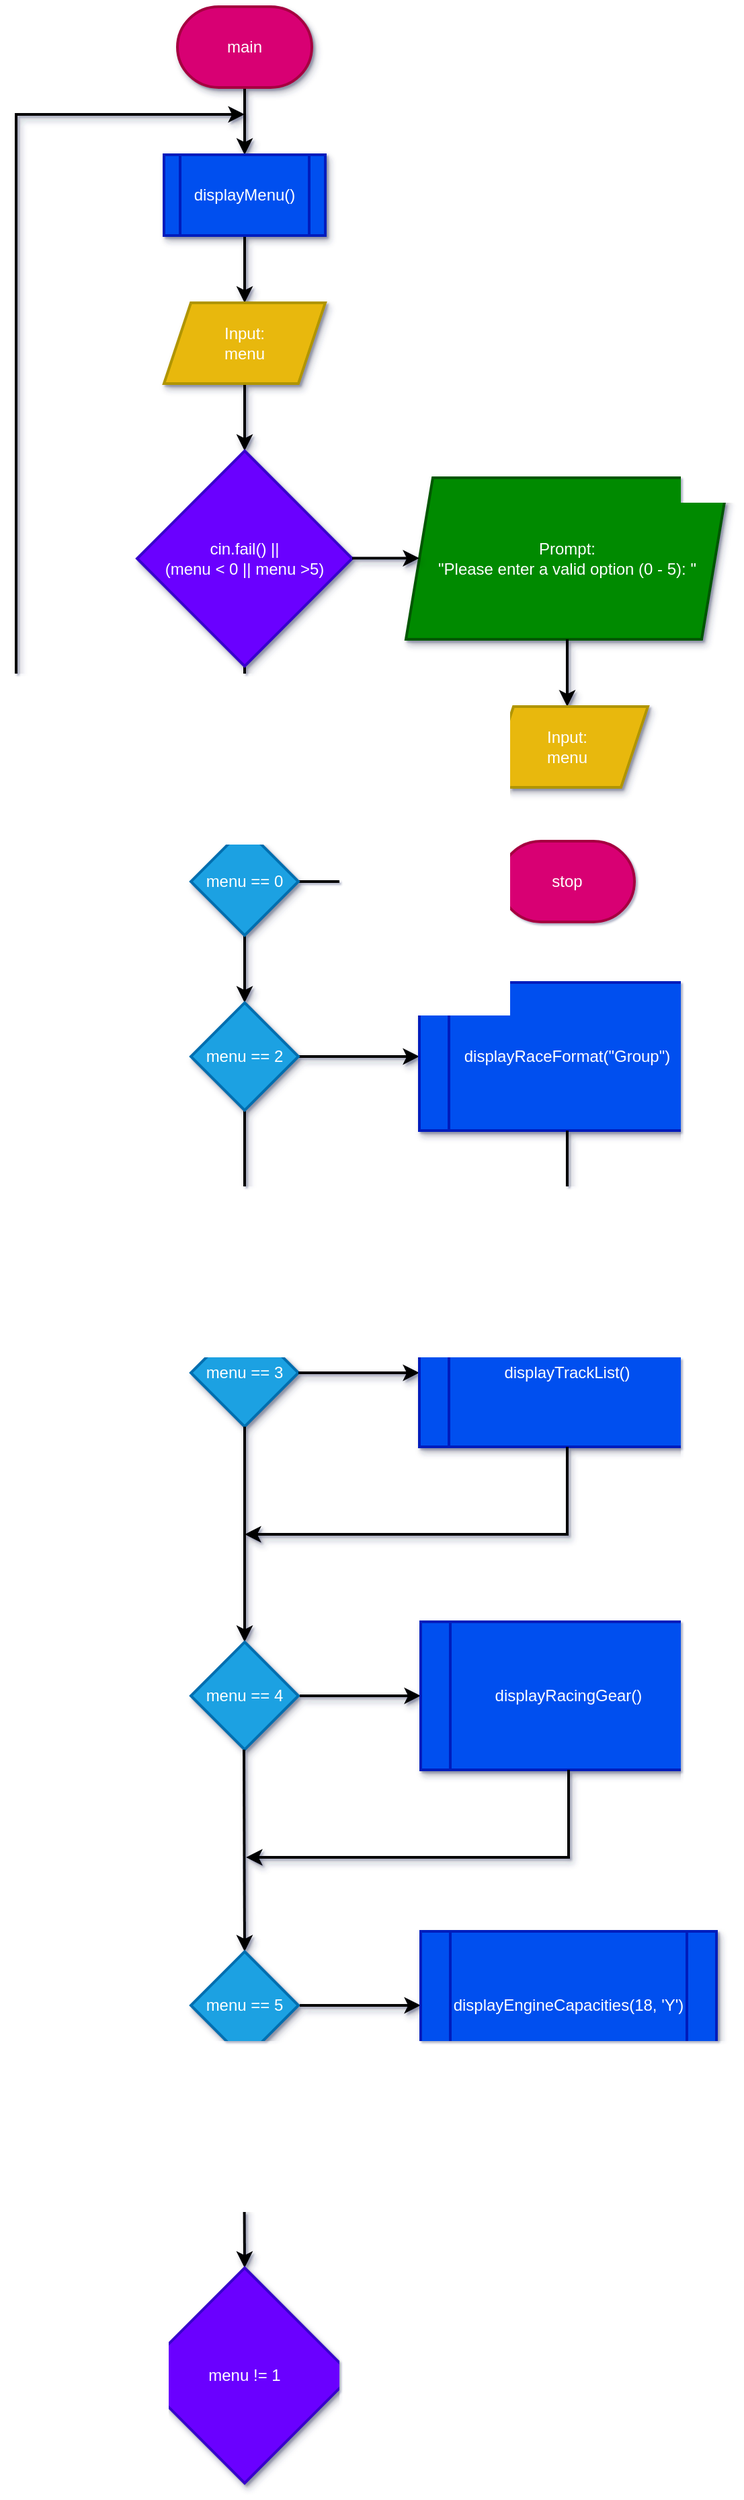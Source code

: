 <mxfile>
    <diagram id="DSDsXnFP1v6kwenmJiHx" name="Page-1">
        <mxGraphModel dx="1964" dy="1693" grid="1" gridSize="10" guides="1" tooltips="1" connect="1" arrows="1" fold="1" page="0" pageScale="1" pageWidth="827" pageHeight="1169" background="none" math="0" shadow="1">
            <root>
                <mxCell id="0"/>
                <mxCell id="1" parent="0"/>
                <mxCell id="25" value="" style="edgeStyle=none;html=1;strokeWidth=2;shadow=1;" edge="1" parent="1" source="2" target="24">
                    <mxGeometry relative="1" as="geometry"/>
                </mxCell>
                <mxCell id="2" value="main" style="strokeWidth=2;html=1;shape=mxgraph.flowchart.terminator;whiteSpace=wrap;fillColor=#d80073;strokeColor=#A50040;shadow=1;fontColor=#ffffff;" vertex="1" parent="1">
                    <mxGeometry x="270" y="40" width="100" height="60" as="geometry"/>
                </mxCell>
                <mxCell id="27" value="" style="edgeStyle=none;html=1;strokeWidth=2;shadow=1;" edge="1" parent="1" source="24" target="26">
                    <mxGeometry relative="1" as="geometry"/>
                </mxCell>
                <mxCell id="24" value="displayMenu()" style="shape=process;whiteSpace=wrap;html=1;backgroundOutline=1;strokeWidth=2;shadow=1;fillColor=#0050ef;strokeColor=#001DBC;fontColor=#ffffff;" vertex="1" parent="1">
                    <mxGeometry x="260" y="150" width="120" height="60" as="geometry"/>
                </mxCell>
                <mxCell id="29" value="" style="edgeStyle=none;html=1;strokeWidth=2;shadow=1;" edge="1" parent="1" source="26" target="28">
                    <mxGeometry relative="1" as="geometry"/>
                </mxCell>
                <mxCell id="26" value="Input:&lt;br&gt;menu" style="shape=parallelogram;perimeter=parallelogramPerimeter;whiteSpace=wrap;html=1;fixedSize=1;fillColor=#E8B810;strokeColor=#B09500;strokeWidth=2;shadow=1;fontColor=#FFFFFF;gradientColor=none;" vertex="1" parent="1">
                    <mxGeometry x="260" y="260" width="120" height="60" as="geometry"/>
                </mxCell>
                <mxCell id="38" value="" style="edgeStyle=none;html=1;strokeWidth=2;shadow=1;" edge="1" parent="1" source="28" target="37">
                    <mxGeometry relative="1" as="geometry"/>
                </mxCell>
                <mxCell id="28" value="cin.fail() ||&lt;br&gt;(menu &amp;lt; 0 || menu &amp;gt;5)" style="rhombus;whiteSpace=wrap;html=1;fillColor=#6a00ff;strokeColor=#3700CC;strokeWidth=2;shadow=1;fontColor=#ffffff;" vertex="1" parent="1">
                    <mxGeometry x="240" y="370" width="160" height="160" as="geometry"/>
                </mxCell>
                <mxCell id="30" value="Prompt:&lt;br&gt;&quot;Please enter a valid option (0 - 5): &quot;" style="shape=parallelogram;perimeter=parallelogramPerimeter;whiteSpace=wrap;html=1;fixedSize=1;fillColor=#008a00;strokeColor=#005700;strokeWidth=2;shadow=1;fontColor=#ffffff;" vertex="1" parent="1">
                    <mxGeometry x="440" y="390" width="240" height="120" as="geometry"/>
                </mxCell>
                <mxCell id="34" value="" style="edgeStyle=none;html=1;strokeWidth=2;shadow=1;" edge="1" parent="1">
                    <mxGeometry relative="1" as="geometry">
                        <mxPoint x="400" y="449.76" as="sourcePoint"/>
                        <mxPoint x="450" y="449.76" as="targetPoint"/>
                    </mxGeometry>
                </mxCell>
                <mxCell id="35" value="" style="edgeStyle=none;html=1;strokeWidth=2;shadow=1;" edge="1" parent="1">
                    <mxGeometry relative="1" as="geometry">
                        <mxPoint x="560" y="510" as="sourcePoint"/>
                        <mxPoint x="560" y="560" as="targetPoint"/>
                    </mxGeometry>
                </mxCell>
                <mxCell id="49" value="" style="edgeStyle=none;html=1;strokeWidth=2;shadow=1;exitX=0;exitY=0.5;exitDx=0;exitDy=0;" edge="1" parent="1" source="113">
                    <mxGeometry relative="1" as="geometry">
                        <mxPoint x="490" y="580" as="sourcePoint"/>
                        <mxPoint x="320" y="590" as="targetPoint"/>
                    </mxGeometry>
                </mxCell>
                <mxCell id="40" value="" style="edgeStyle=none;html=1;strokeWidth=2;shadow=1;" edge="1" parent="1" source="37" target="39">
                    <mxGeometry relative="1" as="geometry"/>
                </mxCell>
                <mxCell id="111" value="" style="edgeStyle=none;html=1;entryX=0;entryY=0.5;entryDx=0;entryDy=0;entryPerimeter=0;strokeWidth=2;" edge="1" parent="1" source="37" target="112">
                    <mxGeometry relative="1" as="geometry">
                        <mxPoint x="740.0" y="690" as="targetPoint"/>
                    </mxGeometry>
                </mxCell>
                <mxCell id="37" value="menu == 0" style="rhombus;whiteSpace=wrap;html=1;fillColor=#1ba1e2;strokeColor=#006EAF;strokeWidth=2;shadow=1;fontColor=#ffffff;" vertex="1" parent="1">
                    <mxGeometry x="280" y="650" width="80" height="80" as="geometry"/>
                </mxCell>
                <mxCell id="43" value="" style="edgeStyle=none;html=1;strokeWidth=2;shadow=1;" edge="1" parent="1" source="39" target="42">
                    <mxGeometry relative="1" as="geometry"/>
                </mxCell>
                <mxCell id="51" value="" style="edgeStyle=none;html=1;strokeWidth=2;shadow=1;" edge="1" parent="1" source="39" target="50">
                    <mxGeometry relative="1" as="geometry"/>
                </mxCell>
                <mxCell id="39" value="menu == 2" style="rhombus;whiteSpace=wrap;html=1;fillColor=#1ba1e2;strokeColor=#006EAF;strokeWidth=2;shadow=1;fontColor=#ffffff;" vertex="1" parent="1">
                    <mxGeometry x="280" y="780" width="80" height="80" as="geometry"/>
                </mxCell>
                <mxCell id="42" value="menu == 3" style="rhombus;whiteSpace=wrap;html=1;fillColor=#1ba1e2;strokeColor=#006EAF;strokeWidth=2;shadow=1;fontColor=#ffffff;" vertex="1" parent="1">
                    <mxGeometry x="280" y="1015" width="80" height="80" as="geometry"/>
                </mxCell>
                <mxCell id="50" value="displayRaceFormat(&quot;Group&quot;)" style="shape=process;whiteSpace=wrap;html=1;backgroundOutline=1;fillColor=#0050ef;strokeColor=#001DBC;strokeWidth=2;shadow=1;fontColor=#ffffff;" vertex="1" parent="1">
                    <mxGeometry x="450" y="765" width="220" height="110" as="geometry"/>
                </mxCell>
                <mxCell id="61" value="" style="edgeStyle=none;html=1;exitX=0.5;exitY=1;exitDx=0;exitDy=0;rounded=0;curved=0;strokeWidth=2;shadow=1;" edge="1" parent="1" source="50">
                    <mxGeometry relative="1" as="geometry">
                        <mxPoint x="530" y="970" as="sourcePoint"/>
                        <mxPoint x="320" y="940" as="targetPoint"/>
                        <Array as="points">
                            <mxPoint x="560" y="940"/>
                        </Array>
                    </mxGeometry>
                </mxCell>
                <mxCell id="64" value="" style="edgeStyle=none;html=1;strokeWidth=2;shadow=1;" edge="1" parent="1" target="65">
                    <mxGeometry relative="1" as="geometry">
                        <mxPoint x="360" y="1055" as="sourcePoint"/>
                    </mxGeometry>
                </mxCell>
                <mxCell id="65" value="displayTrackList()" style="shape=process;whiteSpace=wrap;html=1;backgroundOutline=1;fillColor=#0050ef;strokeColor=#001DBC;strokeWidth=2;shadow=1;fontColor=#ffffff;" vertex="1" parent="1">
                    <mxGeometry x="450" y="1000" width="220" height="110" as="geometry"/>
                </mxCell>
                <mxCell id="66" value="" style="edgeStyle=none;html=1;exitX=0.5;exitY=1;exitDx=0;exitDy=0;rounded=0;curved=0;strokeWidth=2;shadow=1;" edge="1" parent="1" source="65">
                    <mxGeometry relative="1" as="geometry">
                        <mxPoint x="530" y="1205" as="sourcePoint"/>
                        <mxPoint x="320" y="1175" as="targetPoint"/>
                        <Array as="points">
                            <mxPoint x="560" y="1175"/>
                        </Array>
                    </mxGeometry>
                </mxCell>
                <mxCell id="74" value="" style="edgeStyle=none;html=1;strokeWidth=2;shadow=1;entryX=0.5;entryY=0;entryDx=0;entryDy=0;" edge="1" parent="1" target="80">
                    <mxGeometry relative="1" as="geometry">
                        <mxPoint x="320" y="1095" as="sourcePoint"/>
                        <mxPoint x="320" y="1250" as="targetPoint"/>
                    </mxGeometry>
                </mxCell>
                <mxCell id="80" value="menu == 4" style="rhombus;whiteSpace=wrap;html=1;fillColor=#1ba1e2;strokeColor=#006EAF;strokeWidth=2;shadow=1;fontColor=#ffffff;" vertex="1" parent="1">
                    <mxGeometry x="280" y="1255" width="80" height="80" as="geometry"/>
                </mxCell>
                <mxCell id="81" value="" style="edgeStyle=none;html=1;strokeWidth=2;shadow=1;" edge="1" parent="1" target="82">
                    <mxGeometry relative="1" as="geometry">
                        <mxPoint x="361" y="1295" as="sourcePoint"/>
                    </mxGeometry>
                </mxCell>
                <mxCell id="82" value="displayRacingGear()" style="shape=process;whiteSpace=wrap;html=1;backgroundOutline=1;fillColor=#0050ef;strokeColor=#001DBC;strokeWidth=2;shadow=1;fontColor=#ffffff;" vertex="1" parent="1">
                    <mxGeometry x="451" y="1240" width="220" height="110" as="geometry"/>
                </mxCell>
                <mxCell id="83" value="" style="edgeStyle=none;html=1;exitX=0.5;exitY=1;exitDx=0;exitDy=0;rounded=0;curved=0;strokeWidth=2;shadow=1;" edge="1" parent="1" source="82">
                    <mxGeometry relative="1" as="geometry">
                        <mxPoint x="531" y="1445" as="sourcePoint"/>
                        <mxPoint x="321" y="1415" as="targetPoint"/>
                        <Array as="points">
                            <mxPoint x="561" y="1415"/>
                        </Array>
                    </mxGeometry>
                </mxCell>
                <mxCell id="84" value="" style="edgeStyle=none;html=1;strokeWidth=2;shadow=1;entryX=0.5;entryY=0;entryDx=0;entryDy=0;" edge="1" parent="1" target="85">
                    <mxGeometry relative="1" as="geometry">
                        <mxPoint x="319.5" y="1335" as="sourcePoint"/>
                        <mxPoint x="320" y="1490" as="targetPoint"/>
                    </mxGeometry>
                </mxCell>
                <mxCell id="85" value="menu == 5" style="rhombus;whiteSpace=wrap;html=1;fillColor=#1ba1e2;strokeColor=#006EAF;strokeWidth=2;shadow=1;fontColor=#ffffff;" vertex="1" parent="1">
                    <mxGeometry x="280" y="1485" width="80" height="80" as="geometry"/>
                </mxCell>
                <mxCell id="86" value="" style="edgeStyle=none;html=1;strokeWidth=2;shadow=1;" edge="1" parent="1" target="87">
                    <mxGeometry relative="1" as="geometry">
                        <mxPoint x="361" y="1525" as="sourcePoint"/>
                    </mxGeometry>
                </mxCell>
                <mxCell id="87" value="displayEngineCapacities(18, &#39;Y&#39;)" style="shape=process;whiteSpace=wrap;html=1;backgroundOutline=1;fillColor=#0050ef;strokeColor=#001DBC;strokeWidth=2;shadow=1;fontColor=#ffffff;" vertex="1" parent="1">
                    <mxGeometry x="451" y="1470" width="220" height="110" as="geometry"/>
                </mxCell>
                <mxCell id="88" value="" style="edgeStyle=none;html=1;exitX=0.5;exitY=1;exitDx=0;exitDy=0;rounded=0;curved=0;strokeWidth=2;shadow=1;" edge="1" parent="1" source="87">
                    <mxGeometry relative="1" as="geometry">
                        <mxPoint x="531" y="1675" as="sourcePoint"/>
                        <mxPoint x="321" y="1645" as="targetPoint"/>
                        <Array as="points">
                            <mxPoint x="561" y="1645"/>
                        </Array>
                    </mxGeometry>
                </mxCell>
                <mxCell id="93" value="" style="edgeStyle=none;html=1;strokeWidth=2;shadow=1;entryX=0.5;entryY=0;entryDx=0;entryDy=0;" edge="1" parent="1">
                    <mxGeometry relative="1" as="geometry">
                        <mxPoint x="319.33" y="1565" as="sourcePoint"/>
                        <mxPoint x="320" y="1720" as="targetPoint"/>
                    </mxGeometry>
                </mxCell>
                <mxCell id="107" value="" style="edgeStyle=none;html=1;strokeWidth=2;rounded=0;curved=0;shadow=1;exitX=0;exitY=0.5;exitDx=0;exitDy=0;exitPerimeter=0;" edge="1" parent="1" source="109">
                    <mxGeometry relative="1" as="geometry">
                        <mxPoint x="230" y="1800" as="sourcePoint"/>
                        <mxPoint x="320" y="120" as="targetPoint"/>
                        <Array as="points">
                            <mxPoint x="150" y="1800"/>
                            <mxPoint x="150" y="120"/>
                        </Array>
                    </mxGeometry>
                </mxCell>
                <mxCell id="109" value="menu != 1" style="rhombus;whiteSpace=wrap;html=1;fillColor=#6a00ff;strokeColor=#3700CC;strokeWidth=2;shadow=1;fontColor=#ffffff;" vertex="1" parent="1">
                    <mxGeometry x="240" y="1720" width="160" height="160" as="geometry"/>
                </mxCell>
                <mxCell id="112" value="stop" style="strokeWidth=2;html=1;shape=mxgraph.flowchart.terminator;whiteSpace=wrap;fillColor=#d80073;fontColor=#ffffff;strokeColor=#A50040;" vertex="1" parent="1">
                    <mxGeometry x="510" y="660" width="100" height="60" as="geometry"/>
                </mxCell>
                <mxCell id="113" value="Input:&lt;br&gt;menu" style="shape=parallelogram;perimeter=parallelogramPerimeter;whiteSpace=wrap;html=1;fixedSize=1;fillColor=#E8B810;strokeColor=#B09500;strokeWidth=2;shadow=1;fontColor=#FFFFFF;gradientColor=none;" vertex="1" parent="1">
                    <mxGeometry x="500" y="560" width="120" height="60" as="geometry"/>
                </mxCell>
            </root>
        </mxGraphModel>
    </diagram>
</mxfile>
